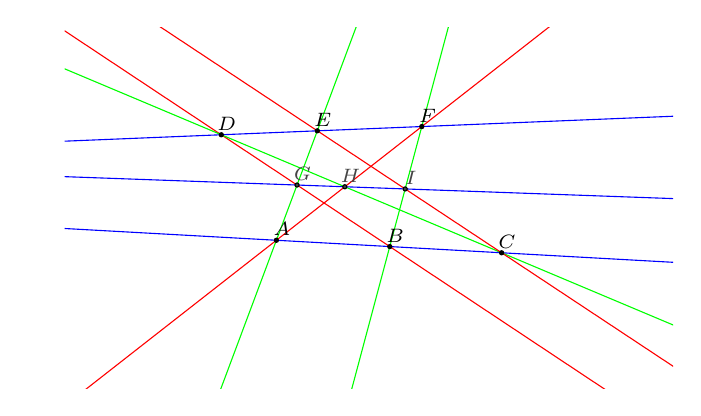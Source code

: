 \definecolor{uuuuuu}{rgb}{0.267,0.267,0.267}
\definecolor{ffqqqq}{rgb}{1.,0.,0.}
\definecolor{qqffqq}{rgb}{0.,1.,0.}
\definecolor{qqqqff}{rgb}{0.,0.,1.}
\begin{tikzpicture}[scale=0.5,line cap=round,line join=round,>=triangle 45,x=1.0cm,y=1.0cm]
\clip(-4.3,-2.86) rectangle (11.16,6.3);
\draw [color=qqqqff,domain=-4.3:11.16] plot(\x,{(--2.765-0.16*\x)/2.88});
\draw [color=qqqqff,domain=-4.3:11.16] plot(\x,{(--8.767--0.1*\x)/2.44});
\draw [color=qqffqq,domain=-4.3:11.16] plot(\x,{(-2.066--2.78*\x)/1.04});
\draw [color=ffqqqq,domain=-4.3:11.16] plot(\x,{(--0.205--2.889*\x)/3.694});
\draw [color=ffqqqq,domain=-4.3:11.16] plot(\x,{(-14.414--2.84*\x)/-4.28});
\draw [color=qqffqq,domain=-4.3:11.16] plot(\x,{(-11.471--3.049*\x)/0.814});
\draw [color=qqffqq,domain=-4.3:11.16] plot(\x,{(-24.536--2.998*\x)/-7.121});
\draw [color=ffqqqq,domain=-4.3:11.16] plot(\x,{(-23.795--3.098*\x)/-4.681});
\draw [color=qqqqff,domain=-4.3:11.16] plot(\x,{(--6.483-0.099*\x)/2.746});
\begin{scriptsize}
\draw [fill=black] (1.08,0.9) circle (1.5pt);
\draw[color=black] (1.22,1.18) node {$A$};
\draw [fill=black] (3.96,0.74) circle (1.5pt);
\draw[color=black] (4.1,1.02) node {$B$};
\draw [fill=black] (6.801,0.582) circle (1.5pt);
\draw[color=black] (6.94,0.86) node {$C$};
\draw [fill=black] (-0.32,3.58) circle (1.5pt);
\draw[color=black] (-0.18,3.86) node {$D$};
\draw [fill=black] (2.12,3.68) circle (1.5pt);
\draw[color=black] (2.26,3.96) node {$E$};
\draw [fill=black] (4.774,3.789) circle (1.5pt);
\draw[color=black] (4.92,4.06) node {$F$};
\draw [fill=uuuuuu] (1.605,2.303) circle (1.5pt);
\draw[color=uuuuuu] (1.74,2.58) node {$G$};
\draw [fill=uuuuuu] (2.818,2.259) circle (1.5pt);
\draw[color=uuuuuu] (2.96,2.54) node {$H$};
\draw [fill=uuuuuu] (4.351,2.204) circle (1.5pt);
\draw[color=uuuuuu] (4.5,2.48) node {$I$};
\end{scriptsize}
\end{tikzpicture}
